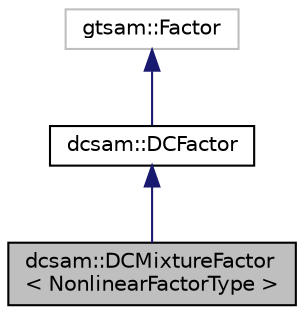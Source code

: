 digraph "dcsam::DCMixtureFactor&lt; NonlinearFactorType &gt;"
{
 // LATEX_PDF_SIZE
  edge [fontname="Helvetica",fontsize="10",labelfontname="Helvetica",labelfontsize="10"];
  node [fontname="Helvetica",fontsize="10",shape=record];
  Node1 [label="dcsam::DCMixtureFactor\l\< NonlinearFactorType \>",height=0.2,width=0.4,color="black", fillcolor="grey75", style="filled", fontcolor="black",tooltip="Implementation of a discrete conditional mixture factor. Implements a joint discrete-continuous facto..."];
  Node2 -> Node1 [dir="back",color="midnightblue",fontsize="10",style="solid",fontname="Helvetica"];
  Node2 [label="dcsam::DCFactor",height=0.2,width=0.4,color="black", fillcolor="white", style="filled",URL="$classdcsam_1_1_d_c_factor.html",tooltip="Abstract class implementing a discrete-continuous factor."];
  Node3 -> Node2 [dir="back",color="midnightblue",fontsize="10",style="solid",fontname="Helvetica"];
  Node3 [label="gtsam::Factor",height=0.2,width=0.4,color="grey75", fillcolor="white", style="filled",tooltip=" "];
}
